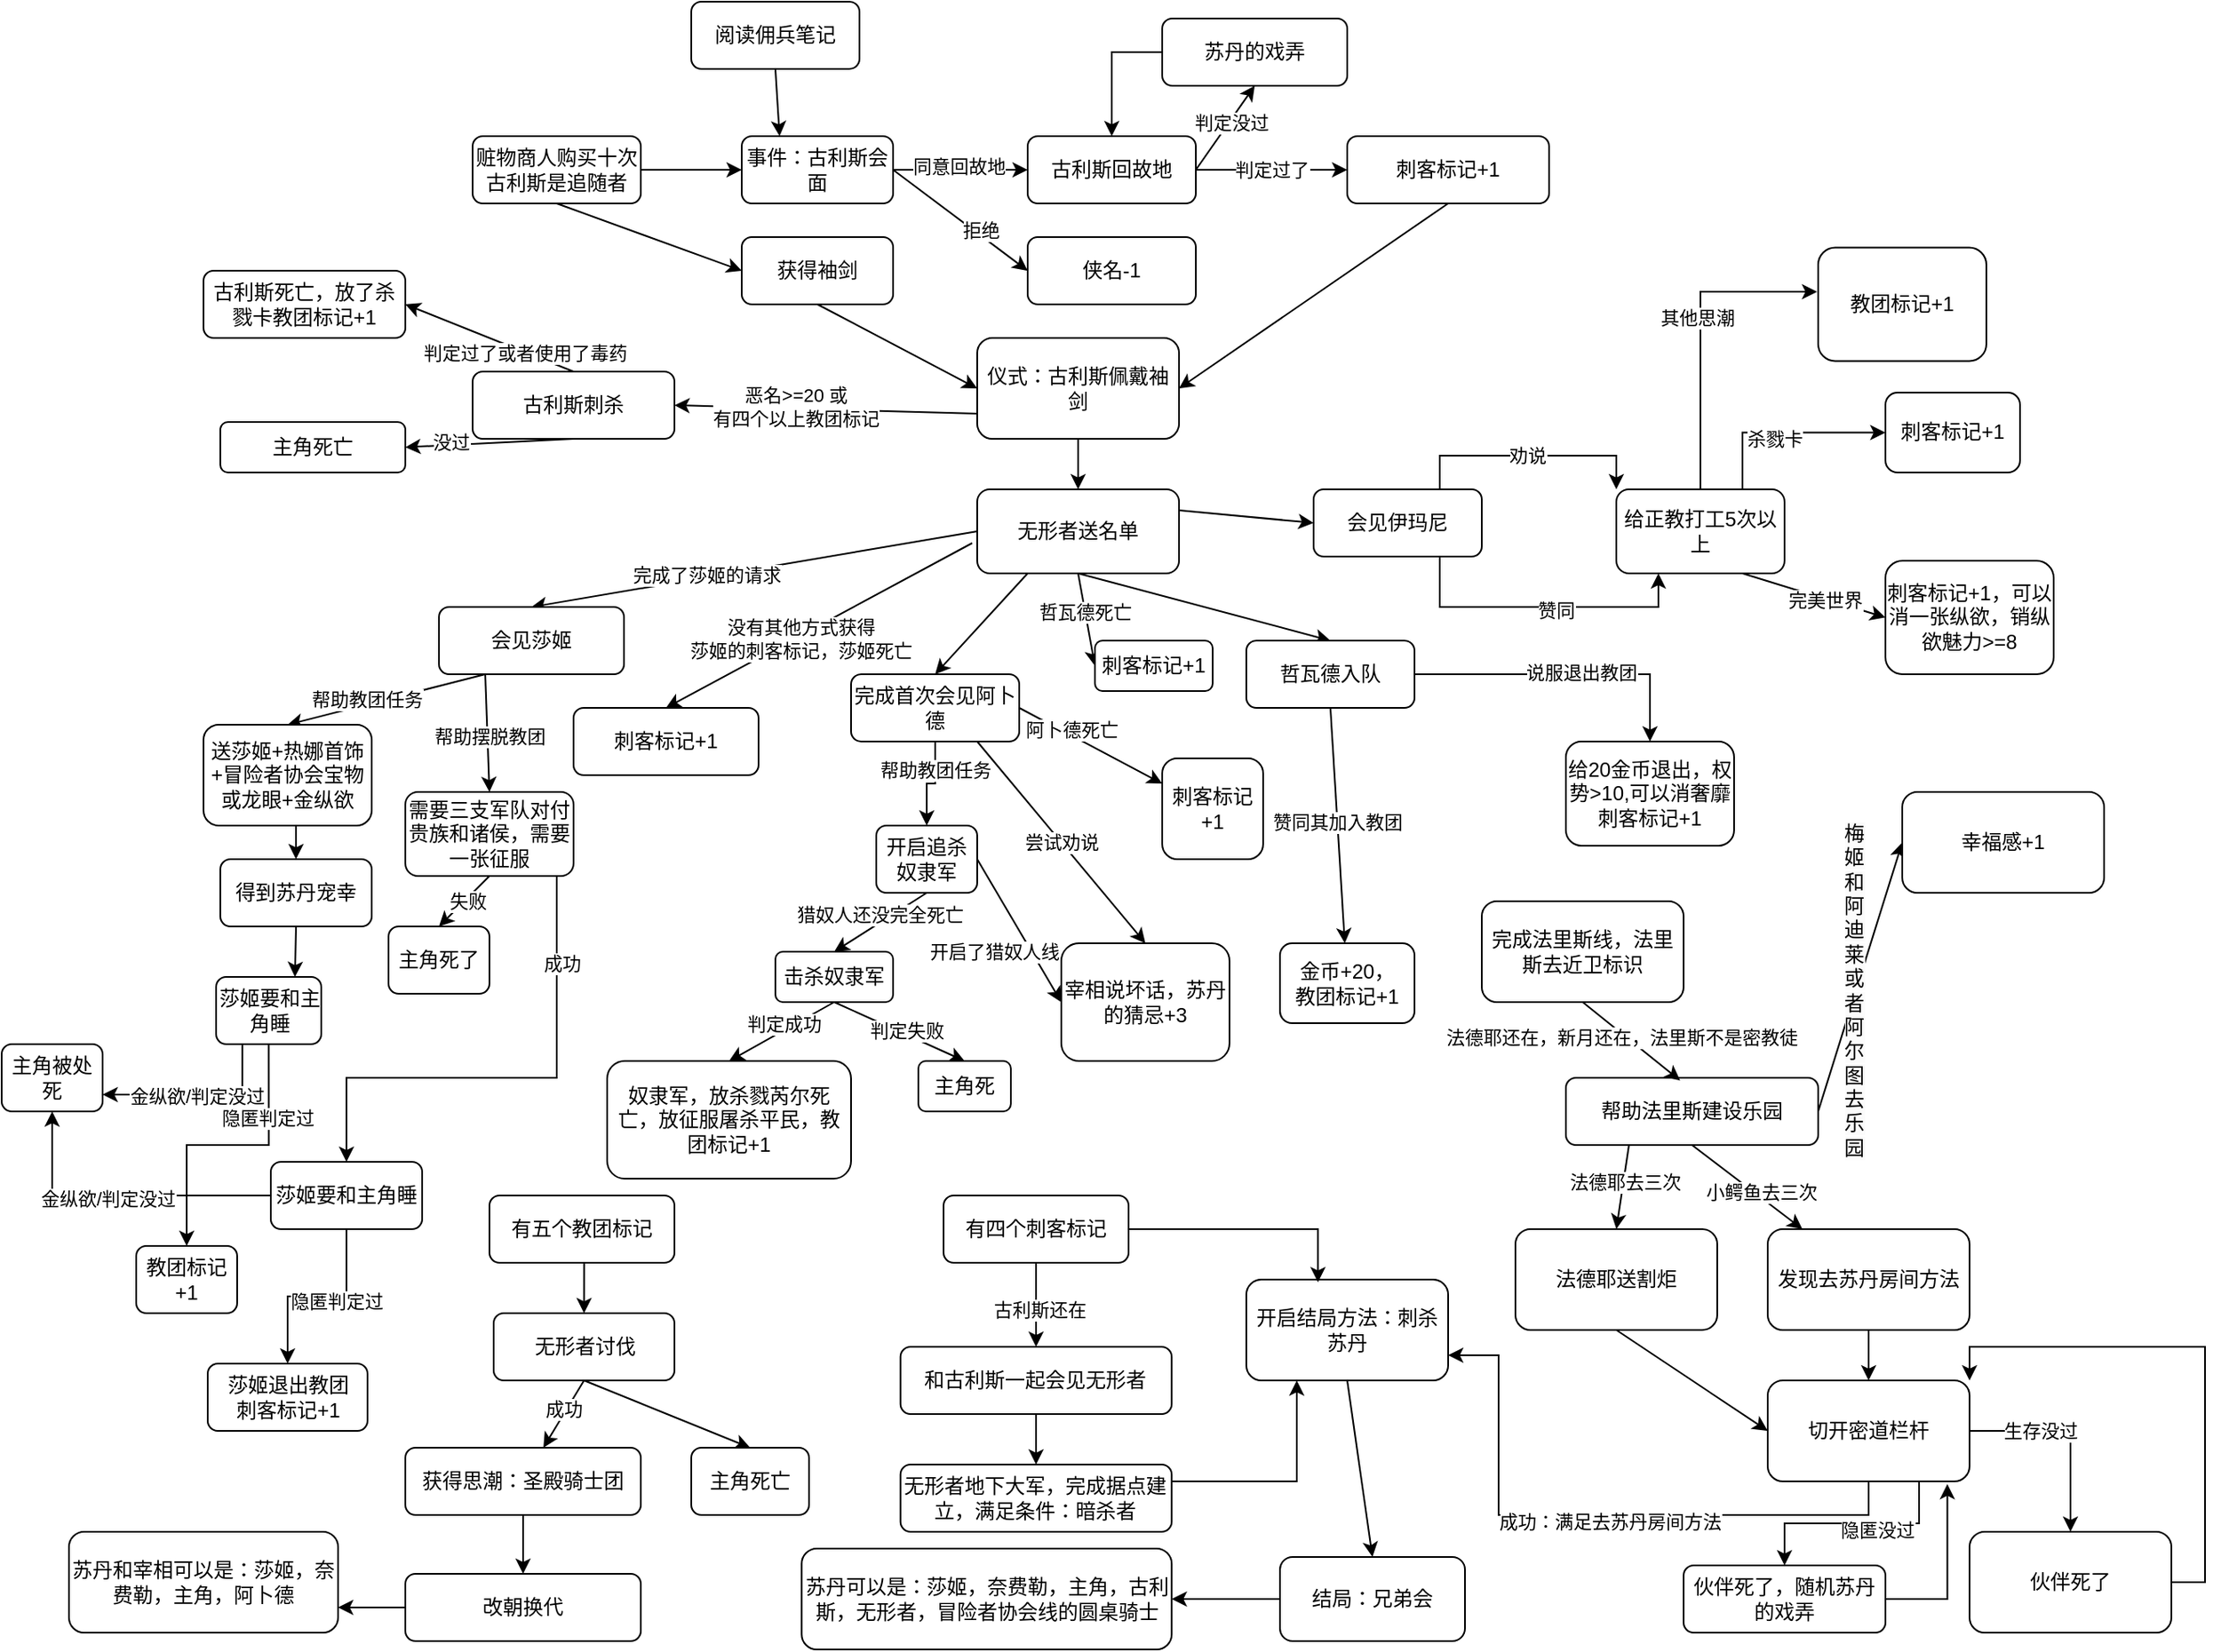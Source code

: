 <mxfile version="24.5.3" type="device">
  <diagram name="Page-1" id="yZ-xAedIctqZgvHN8nGH">
    <mxGraphModel dx="2035" dy="835" grid="1" gridSize="10" guides="1" tooltips="1" connect="1" arrows="1" fold="1" page="1" pageScale="1" pageWidth="850" pageHeight="1100" math="0" shadow="0">
      <root>
        <mxCell id="0" />
        <mxCell id="1" parent="0" />
        <mxCell id="82Vmk0w9NgiGbKGh9TBM-25" style="rounded=0;orthogonalLoop=1;jettySize=auto;html=1;exitX=0.5;exitY=1;exitDx=0;exitDy=0;entryX=0.25;entryY=0;entryDx=0;entryDy=0;" edge="1" parent="1" source="82Vmk0w9NgiGbKGh9TBM-1" target="82Vmk0w9NgiGbKGh9TBM-3">
          <mxGeometry relative="1" as="geometry" />
        </mxCell>
        <mxCell id="82Vmk0w9NgiGbKGh9TBM-1" value="阅读佣兵笔记" style="rounded=1;whiteSpace=wrap;html=1;" vertex="1" parent="1">
          <mxGeometry x="300" y="120" width="100" height="40" as="geometry" />
        </mxCell>
        <mxCell id="82Vmk0w9NgiGbKGh9TBM-7" style="rounded=0;orthogonalLoop=1;jettySize=auto;html=1;exitX=0.5;exitY=1;exitDx=0;exitDy=0;entryX=0;entryY=0.5;entryDx=0;entryDy=0;" edge="1" parent="1" source="82Vmk0w9NgiGbKGh9TBM-2" target="82Vmk0w9NgiGbKGh9TBM-5">
          <mxGeometry relative="1" as="geometry" />
        </mxCell>
        <mxCell id="82Vmk0w9NgiGbKGh9TBM-2" value="赃物商人购买十次&lt;div&gt;古利斯是追随者&lt;/div&gt;" style="rounded=1;whiteSpace=wrap;html=1;" vertex="1" parent="1">
          <mxGeometry x="170" y="200" width="100" height="40" as="geometry" />
        </mxCell>
        <mxCell id="82Vmk0w9NgiGbKGh9TBM-10" style="edgeStyle=orthogonalEdgeStyle;rounded=0;orthogonalLoop=1;jettySize=auto;html=1;exitX=1;exitY=0.5;exitDx=0;exitDy=0;entryX=0;entryY=0.5;entryDx=0;entryDy=0;" edge="1" parent="1" source="82Vmk0w9NgiGbKGh9TBM-3" target="82Vmk0w9NgiGbKGh9TBM-9">
          <mxGeometry relative="1" as="geometry" />
        </mxCell>
        <mxCell id="82Vmk0w9NgiGbKGh9TBM-11" value="同意回故地" style="edgeLabel;html=1;align=center;verticalAlign=middle;resizable=0;points=[];" vertex="1" connectable="0" parent="82Vmk0w9NgiGbKGh9TBM-10">
          <mxGeometry x="-0.025" y="2" relative="1" as="geometry">
            <mxPoint as="offset" />
          </mxGeometry>
        </mxCell>
        <mxCell id="82Vmk0w9NgiGbKGh9TBM-13" style="rounded=0;orthogonalLoop=1;jettySize=auto;html=1;exitX=1;exitY=0.5;exitDx=0;exitDy=0;entryX=0;entryY=0.5;entryDx=0;entryDy=0;" edge="1" parent="1" source="82Vmk0w9NgiGbKGh9TBM-3" target="82Vmk0w9NgiGbKGh9TBM-12">
          <mxGeometry relative="1" as="geometry" />
        </mxCell>
        <mxCell id="82Vmk0w9NgiGbKGh9TBM-14" value="拒绝" style="edgeLabel;html=1;align=center;verticalAlign=middle;resizable=0;points=[];" vertex="1" connectable="0" parent="82Vmk0w9NgiGbKGh9TBM-13">
          <mxGeometry x="0.264" y="2" relative="1" as="geometry">
            <mxPoint as="offset" />
          </mxGeometry>
        </mxCell>
        <mxCell id="82Vmk0w9NgiGbKGh9TBM-3" value="事件：古利斯会面" style="rounded=1;whiteSpace=wrap;html=1;" vertex="1" parent="1">
          <mxGeometry x="330" y="200" width="90" height="40" as="geometry" />
        </mxCell>
        <mxCell id="82Vmk0w9NgiGbKGh9TBM-27" style="rounded=0;orthogonalLoop=1;jettySize=auto;html=1;exitX=0.5;exitY=1;exitDx=0;exitDy=0;entryX=0;entryY=0.5;entryDx=0;entryDy=0;" edge="1" parent="1" source="82Vmk0w9NgiGbKGh9TBM-5" target="82Vmk0w9NgiGbKGh9TBM-23">
          <mxGeometry relative="1" as="geometry" />
        </mxCell>
        <mxCell id="82Vmk0w9NgiGbKGh9TBM-5" value="获得袖剑" style="rounded=1;whiteSpace=wrap;html=1;" vertex="1" parent="1">
          <mxGeometry x="330" y="260" width="90" height="40" as="geometry" />
        </mxCell>
        <mxCell id="82Vmk0w9NgiGbKGh9TBM-6" value="" style="endArrow=classic;html=1;rounded=0;exitX=1;exitY=0.5;exitDx=0;exitDy=0;entryX=0;entryY=0.5;entryDx=0;entryDy=0;" edge="1" parent="1" source="82Vmk0w9NgiGbKGh9TBM-2" target="82Vmk0w9NgiGbKGh9TBM-3">
          <mxGeometry width="50" height="50" relative="1" as="geometry">
            <mxPoint x="400" y="370" as="sourcePoint" />
            <mxPoint x="450" y="320" as="targetPoint" />
          </mxGeometry>
        </mxCell>
        <mxCell id="82Vmk0w9NgiGbKGh9TBM-19" style="rounded=0;orthogonalLoop=1;jettySize=auto;html=1;exitX=1;exitY=0.5;exitDx=0;exitDy=0;entryX=0.5;entryY=1;entryDx=0;entryDy=0;" edge="1" parent="1" source="82Vmk0w9NgiGbKGh9TBM-9" target="82Vmk0w9NgiGbKGh9TBM-17">
          <mxGeometry relative="1" as="geometry" />
        </mxCell>
        <mxCell id="82Vmk0w9NgiGbKGh9TBM-20" value="判定没过" style="edgeLabel;html=1;align=center;verticalAlign=middle;resizable=0;points=[];" vertex="1" connectable="0" parent="82Vmk0w9NgiGbKGh9TBM-19">
          <mxGeometry x="0.146" y="-1" relative="1" as="geometry">
            <mxPoint as="offset" />
          </mxGeometry>
        </mxCell>
        <mxCell id="82Vmk0w9NgiGbKGh9TBM-22" value="判定过了" style="edgeStyle=orthogonalEdgeStyle;rounded=0;orthogonalLoop=1;jettySize=auto;html=1;exitX=1;exitY=0.5;exitDx=0;exitDy=0;entryX=0;entryY=0.5;entryDx=0;entryDy=0;" edge="1" parent="1" source="82Vmk0w9NgiGbKGh9TBM-9" target="82Vmk0w9NgiGbKGh9TBM-15">
          <mxGeometry relative="1" as="geometry" />
        </mxCell>
        <mxCell id="82Vmk0w9NgiGbKGh9TBM-9" value="古利斯回故地" style="rounded=1;whiteSpace=wrap;html=1;" vertex="1" parent="1">
          <mxGeometry x="500" y="200" width="100" height="40" as="geometry" />
        </mxCell>
        <mxCell id="82Vmk0w9NgiGbKGh9TBM-12" value="侠名-1" style="rounded=1;whiteSpace=wrap;html=1;" vertex="1" parent="1">
          <mxGeometry x="500" y="260" width="100" height="40" as="geometry" />
        </mxCell>
        <mxCell id="82Vmk0w9NgiGbKGh9TBM-26" style="rounded=0;orthogonalLoop=1;jettySize=auto;html=1;exitX=0.5;exitY=1;exitDx=0;exitDy=0;entryX=1;entryY=0.5;entryDx=0;entryDy=0;" edge="1" parent="1" source="82Vmk0w9NgiGbKGh9TBM-15" target="82Vmk0w9NgiGbKGh9TBM-23">
          <mxGeometry relative="1" as="geometry" />
        </mxCell>
        <mxCell id="82Vmk0w9NgiGbKGh9TBM-15" value="刺客标记+1" style="rounded=1;whiteSpace=wrap;html=1;" vertex="1" parent="1">
          <mxGeometry x="690" y="200" width="120" height="40" as="geometry" />
        </mxCell>
        <mxCell id="82Vmk0w9NgiGbKGh9TBM-21" style="edgeStyle=orthogonalEdgeStyle;rounded=0;orthogonalLoop=1;jettySize=auto;html=1;exitX=0;exitY=0.5;exitDx=0;exitDy=0;entryX=0.5;entryY=0;entryDx=0;entryDy=0;" edge="1" parent="1" source="82Vmk0w9NgiGbKGh9TBM-17" target="82Vmk0w9NgiGbKGh9TBM-9">
          <mxGeometry relative="1" as="geometry" />
        </mxCell>
        <mxCell id="82Vmk0w9NgiGbKGh9TBM-17" value="苏丹的戏弄" style="rounded=1;whiteSpace=wrap;html=1;" vertex="1" parent="1">
          <mxGeometry x="580" y="130" width="110" height="40" as="geometry" />
        </mxCell>
        <mxCell id="82Vmk0w9NgiGbKGh9TBM-29" style="rounded=0;orthogonalLoop=1;jettySize=auto;html=1;exitX=0;exitY=0.75;exitDx=0;exitDy=0;entryX=1;entryY=0.5;entryDx=0;entryDy=0;" edge="1" parent="1" source="82Vmk0w9NgiGbKGh9TBM-23" target="82Vmk0w9NgiGbKGh9TBM-28">
          <mxGeometry relative="1" as="geometry" />
        </mxCell>
        <mxCell id="82Vmk0w9NgiGbKGh9TBM-30" value="恶名&amp;gt;=20 或&lt;div&gt;有四个以上教团标记&lt;/div&gt;" style="edgeLabel;html=1;align=center;verticalAlign=middle;resizable=0;points=[];" vertex="1" connectable="0" parent="82Vmk0w9NgiGbKGh9TBM-29">
          <mxGeometry x="0.2" y="-1" relative="1" as="geometry">
            <mxPoint as="offset" />
          </mxGeometry>
        </mxCell>
        <mxCell id="82Vmk0w9NgiGbKGh9TBM-38" style="edgeStyle=orthogonalEdgeStyle;rounded=0;orthogonalLoop=1;jettySize=auto;html=1;exitX=0.5;exitY=1;exitDx=0;exitDy=0;entryX=0.5;entryY=0;entryDx=0;entryDy=0;" edge="1" parent="1" source="82Vmk0w9NgiGbKGh9TBM-23" target="82Vmk0w9NgiGbKGh9TBM-37">
          <mxGeometry relative="1" as="geometry" />
        </mxCell>
        <mxCell id="82Vmk0w9NgiGbKGh9TBM-23" value="仪式：古利斯佩戴袖剑" style="rounded=1;whiteSpace=wrap;html=1;" vertex="1" parent="1">
          <mxGeometry x="470" y="320" width="120" height="60" as="geometry" />
        </mxCell>
        <mxCell id="82Vmk0w9NgiGbKGh9TBM-32" style="rounded=0;orthogonalLoop=1;jettySize=auto;html=1;exitX=0.5;exitY=0;exitDx=0;exitDy=0;entryX=1;entryY=0.5;entryDx=0;entryDy=0;" edge="1" parent="1" source="82Vmk0w9NgiGbKGh9TBM-28" target="82Vmk0w9NgiGbKGh9TBM-31">
          <mxGeometry relative="1" as="geometry" />
        </mxCell>
        <mxCell id="82Vmk0w9NgiGbKGh9TBM-33" value="判定过了或者使用了毒药" style="edgeLabel;html=1;align=center;verticalAlign=middle;resizable=0;points=[];" vertex="1" connectable="0" parent="82Vmk0w9NgiGbKGh9TBM-32">
          <mxGeometry x="-0.417" relative="1" as="geometry">
            <mxPoint as="offset" />
          </mxGeometry>
        </mxCell>
        <mxCell id="82Vmk0w9NgiGbKGh9TBM-35" style="rounded=0;orthogonalLoop=1;jettySize=auto;html=1;exitX=0.5;exitY=1;exitDx=0;exitDy=0;entryX=1;entryY=0.5;entryDx=0;entryDy=0;" edge="1" parent="1" source="82Vmk0w9NgiGbKGh9TBM-28" target="82Vmk0w9NgiGbKGh9TBM-34">
          <mxGeometry relative="1" as="geometry" />
        </mxCell>
        <mxCell id="82Vmk0w9NgiGbKGh9TBM-36" value="没过" style="edgeLabel;html=1;align=center;verticalAlign=middle;resizable=0;points=[];" vertex="1" connectable="0" parent="82Vmk0w9NgiGbKGh9TBM-35">
          <mxGeometry x="0.458" y="-2" relative="1" as="geometry">
            <mxPoint as="offset" />
          </mxGeometry>
        </mxCell>
        <mxCell id="82Vmk0w9NgiGbKGh9TBM-28" value="古利斯刺杀" style="rounded=1;whiteSpace=wrap;html=1;" vertex="1" parent="1">
          <mxGeometry x="170" y="340" width="120" height="40" as="geometry" />
        </mxCell>
        <mxCell id="82Vmk0w9NgiGbKGh9TBM-31" value="古利斯死亡，放了杀戮卡教团标记+1" style="rounded=1;whiteSpace=wrap;html=1;" vertex="1" parent="1">
          <mxGeometry x="10" y="280" width="120" height="40" as="geometry" />
        </mxCell>
        <mxCell id="82Vmk0w9NgiGbKGh9TBM-34" value="主角死亡" style="rounded=1;whiteSpace=wrap;html=1;" vertex="1" parent="1">
          <mxGeometry x="20" y="370" width="110" height="30" as="geometry" />
        </mxCell>
        <mxCell id="82Vmk0w9NgiGbKGh9TBM-44" style="rounded=0;orthogonalLoop=1;jettySize=auto;html=1;exitX=0;exitY=0.5;exitDx=0;exitDy=0;entryX=0.5;entryY=0;entryDx=0;entryDy=0;" edge="1" parent="1" source="82Vmk0w9NgiGbKGh9TBM-37" target="82Vmk0w9NgiGbKGh9TBM-39">
          <mxGeometry relative="1" as="geometry" />
        </mxCell>
        <mxCell id="82Vmk0w9NgiGbKGh9TBM-45" value="完成了莎姬的请求" style="edgeLabel;html=1;align=center;verticalAlign=middle;resizable=0;points=[];" vertex="1" connectable="0" parent="82Vmk0w9NgiGbKGh9TBM-44">
          <mxGeometry x="0.212" y="-2" relative="1" as="geometry">
            <mxPoint as="offset" />
          </mxGeometry>
        </mxCell>
        <mxCell id="82Vmk0w9NgiGbKGh9TBM-59" style="rounded=0;orthogonalLoop=1;jettySize=auto;html=1;exitX=0.25;exitY=1;exitDx=0;exitDy=0;entryX=0.5;entryY=0;entryDx=0;entryDy=0;" edge="1" parent="1" source="82Vmk0w9NgiGbKGh9TBM-37" target="82Vmk0w9NgiGbKGh9TBM-58">
          <mxGeometry relative="1" as="geometry" />
        </mxCell>
        <mxCell id="82Vmk0w9NgiGbKGh9TBM-81" style="rounded=0;orthogonalLoop=1;jettySize=auto;html=1;exitX=0.5;exitY=1;exitDx=0;exitDy=0;entryX=0.5;entryY=0;entryDx=0;entryDy=0;" edge="1" parent="1" source="82Vmk0w9NgiGbKGh9TBM-37" target="82Vmk0w9NgiGbKGh9TBM-80">
          <mxGeometry relative="1" as="geometry" />
        </mxCell>
        <mxCell id="82Vmk0w9NgiGbKGh9TBM-87" style="rounded=0;orthogonalLoop=1;jettySize=auto;html=1;exitX=0.5;exitY=1;exitDx=0;exitDy=0;entryX=0;entryY=0.5;entryDx=0;entryDy=0;" edge="1" parent="1" source="82Vmk0w9NgiGbKGh9TBM-37" target="82Vmk0w9NgiGbKGh9TBM-86">
          <mxGeometry relative="1" as="geometry" />
        </mxCell>
        <mxCell id="82Vmk0w9NgiGbKGh9TBM-88" value="哲瓦德死亡" style="edgeLabel;html=1;align=center;verticalAlign=middle;resizable=0;points=[];" vertex="1" connectable="0" parent="82Vmk0w9NgiGbKGh9TBM-87">
          <mxGeometry x="-0.172" relative="1" as="geometry">
            <mxPoint as="offset" />
          </mxGeometry>
        </mxCell>
        <mxCell id="82Vmk0w9NgiGbKGh9TBM-90" style="rounded=0;orthogonalLoop=1;jettySize=auto;html=1;exitX=1;exitY=0.25;exitDx=0;exitDy=0;entryX=0;entryY=0.5;entryDx=0;entryDy=0;" edge="1" parent="1" source="82Vmk0w9NgiGbKGh9TBM-37" target="82Vmk0w9NgiGbKGh9TBM-89">
          <mxGeometry relative="1" as="geometry" />
        </mxCell>
        <mxCell id="82Vmk0w9NgiGbKGh9TBM-37" value="无形者送名单" style="rounded=1;whiteSpace=wrap;html=1;" vertex="1" parent="1">
          <mxGeometry x="470" y="410" width="120" height="50" as="geometry" />
        </mxCell>
        <mxCell id="82Vmk0w9NgiGbKGh9TBM-41" style="rounded=0;orthogonalLoop=1;jettySize=auto;html=1;exitX=-0.025;exitY=0.64;exitDx=0;exitDy=0;entryX=0.5;entryY=0;entryDx=0;entryDy=0;exitPerimeter=0;" edge="1" parent="1" source="82Vmk0w9NgiGbKGh9TBM-37" target="82Vmk0w9NgiGbKGh9TBM-40">
          <mxGeometry relative="1" as="geometry" />
        </mxCell>
        <mxCell id="82Vmk0w9NgiGbKGh9TBM-42" value="没有其他方式获得&lt;div&gt;莎姬的刺客标记，莎姬死亡&lt;/div&gt;" style="edgeLabel;html=1;align=center;verticalAlign=middle;resizable=0;points=[];" vertex="1" connectable="0" parent="82Vmk0w9NgiGbKGh9TBM-41">
          <mxGeometry x="0.132" y="1" relative="1" as="geometry">
            <mxPoint as="offset" />
          </mxGeometry>
        </mxCell>
        <mxCell id="82Vmk0w9NgiGbKGh9TBM-46" style="rounded=0;orthogonalLoop=1;jettySize=auto;html=1;exitX=0.25;exitY=1;exitDx=0;exitDy=0;entryX=0.5;entryY=0;entryDx=0;entryDy=0;" edge="1" parent="1" source="82Vmk0w9NgiGbKGh9TBM-39" target="82Vmk0w9NgiGbKGh9TBM-43">
          <mxGeometry relative="1" as="geometry" />
        </mxCell>
        <mxCell id="82Vmk0w9NgiGbKGh9TBM-47" value="帮助教团任务" style="edgeLabel;html=1;align=center;verticalAlign=middle;resizable=0;points=[];" vertex="1" connectable="0" parent="82Vmk0w9NgiGbKGh9TBM-46">
          <mxGeometry x="0.187" y="-3" relative="1" as="geometry">
            <mxPoint as="offset" />
          </mxGeometry>
        </mxCell>
        <mxCell id="82Vmk0w9NgiGbKGh9TBM-51" style="rounded=0;orthogonalLoop=1;jettySize=auto;html=1;exitX=0.25;exitY=1;exitDx=0;exitDy=0;entryX=0.5;entryY=0;entryDx=0;entryDy=0;" edge="1" parent="1" source="82Vmk0w9NgiGbKGh9TBM-39" target="82Vmk0w9NgiGbKGh9TBM-50">
          <mxGeometry relative="1" as="geometry" />
        </mxCell>
        <mxCell id="82Vmk0w9NgiGbKGh9TBM-52" value="帮助摆脱教团" style="edgeLabel;html=1;align=center;verticalAlign=middle;resizable=0;points=[];" vertex="1" connectable="0" parent="82Vmk0w9NgiGbKGh9TBM-51">
          <mxGeometry x="0.052" y="1" relative="1" as="geometry">
            <mxPoint as="offset" />
          </mxGeometry>
        </mxCell>
        <mxCell id="82Vmk0w9NgiGbKGh9TBM-39" value="会见莎姬" style="rounded=1;whiteSpace=wrap;html=1;" vertex="1" parent="1">
          <mxGeometry x="150" y="480" width="110" height="40" as="geometry" />
        </mxCell>
        <mxCell id="82Vmk0w9NgiGbKGh9TBM-40" value="刺客标记+1" style="rounded=1;whiteSpace=wrap;html=1;" vertex="1" parent="1">
          <mxGeometry x="230" y="540" width="110" height="40" as="geometry" />
        </mxCell>
        <mxCell id="82Vmk0w9NgiGbKGh9TBM-49" style="edgeStyle=orthogonalEdgeStyle;rounded=0;orthogonalLoop=1;jettySize=auto;html=1;exitX=0.5;exitY=1;exitDx=0;exitDy=0;entryX=0.5;entryY=0;entryDx=0;entryDy=0;" edge="1" parent="1" source="82Vmk0w9NgiGbKGh9TBM-43" target="82Vmk0w9NgiGbKGh9TBM-48">
          <mxGeometry relative="1" as="geometry" />
        </mxCell>
        <mxCell id="82Vmk0w9NgiGbKGh9TBM-43" value="送莎姬+热娜首饰+冒险者协会宝物或龙眼+金纵欲" style="rounded=1;whiteSpace=wrap;html=1;" vertex="1" parent="1">
          <mxGeometry x="10" y="550" width="100" height="60" as="geometry" />
        </mxCell>
        <mxCell id="82Vmk0w9NgiGbKGh9TBM-165" style="edgeStyle=orthogonalEdgeStyle;rounded=0;orthogonalLoop=1;jettySize=auto;html=1;exitX=0.5;exitY=1;exitDx=0;exitDy=0;entryX=0.75;entryY=0;entryDx=0;entryDy=0;" edge="1" parent="1" source="82Vmk0w9NgiGbKGh9TBM-48" target="82Vmk0w9NgiGbKGh9TBM-162">
          <mxGeometry relative="1" as="geometry" />
        </mxCell>
        <mxCell id="82Vmk0w9NgiGbKGh9TBM-48" value="得到苏丹宠幸" style="rounded=1;whiteSpace=wrap;html=1;" vertex="1" parent="1">
          <mxGeometry x="20" y="630" width="90" height="40" as="geometry" />
        </mxCell>
        <mxCell id="82Vmk0w9NgiGbKGh9TBM-54" style="rounded=0;orthogonalLoop=1;jettySize=auto;html=1;exitX=0.5;exitY=1;exitDx=0;exitDy=0;entryX=0.5;entryY=0;entryDx=0;entryDy=0;" edge="1" parent="1" source="82Vmk0w9NgiGbKGh9TBM-50" target="82Vmk0w9NgiGbKGh9TBM-53">
          <mxGeometry relative="1" as="geometry" />
        </mxCell>
        <mxCell id="82Vmk0w9NgiGbKGh9TBM-55" value="失败" style="edgeLabel;html=1;align=center;verticalAlign=middle;resizable=0;points=[];" vertex="1" connectable="0" parent="82Vmk0w9NgiGbKGh9TBM-54">
          <mxGeometry x="-0.08" y="1" relative="1" as="geometry">
            <mxPoint as="offset" />
          </mxGeometry>
        </mxCell>
        <mxCell id="82Vmk0w9NgiGbKGh9TBM-57" style="rounded=0;orthogonalLoop=1;jettySize=auto;html=1;exitX=0.5;exitY=1;exitDx=0;exitDy=0;entryX=0.5;entryY=0;entryDx=0;entryDy=0;edgeStyle=orthogonalEdgeStyle;" edge="1" parent="1" source="82Vmk0w9NgiGbKGh9TBM-50" target="82Vmk0w9NgiGbKGh9TBM-56">
          <mxGeometry relative="1" as="geometry">
            <Array as="points">
              <mxPoint x="220" y="630" />
              <mxPoint x="220" y="760" />
              <mxPoint x="95" y="760" />
            </Array>
          </mxGeometry>
        </mxCell>
        <mxCell id="82Vmk0w9NgiGbKGh9TBM-75" value="成功" style="edgeLabel;html=1;align=center;verticalAlign=middle;resizable=0;points=[];" vertex="1" connectable="0" parent="82Vmk0w9NgiGbKGh9TBM-57">
          <mxGeometry x="-0.372" y="3" relative="1" as="geometry">
            <mxPoint as="offset" />
          </mxGeometry>
        </mxCell>
        <mxCell id="82Vmk0w9NgiGbKGh9TBM-50" value="需要三支军队对付贵族和诸侯，需要一张征服" style="rounded=1;whiteSpace=wrap;html=1;" vertex="1" parent="1">
          <mxGeometry x="130" y="590" width="100" height="50" as="geometry" />
        </mxCell>
        <mxCell id="82Vmk0w9NgiGbKGh9TBM-53" value="主角死了" style="rounded=1;whiteSpace=wrap;html=1;" vertex="1" parent="1">
          <mxGeometry x="120" y="670" width="60" height="40" as="geometry" />
        </mxCell>
        <mxCell id="82Vmk0w9NgiGbKGh9TBM-158" style="edgeStyle=orthogonalEdgeStyle;rounded=0;orthogonalLoop=1;jettySize=auto;html=1;exitX=0.5;exitY=1;exitDx=0;exitDy=0;entryX=0.5;entryY=0;entryDx=0;entryDy=0;" edge="1" parent="1" source="82Vmk0w9NgiGbKGh9TBM-56" target="82Vmk0w9NgiGbKGh9TBM-157">
          <mxGeometry relative="1" as="geometry" />
        </mxCell>
        <mxCell id="82Vmk0w9NgiGbKGh9TBM-159" value="隐匿判定过" style="edgeLabel;html=1;align=center;verticalAlign=middle;resizable=0;points=[];" vertex="1" connectable="0" parent="82Vmk0w9NgiGbKGh9TBM-158">
          <mxGeometry x="-0.198" y="3" relative="1" as="geometry">
            <mxPoint as="offset" />
          </mxGeometry>
        </mxCell>
        <mxCell id="82Vmk0w9NgiGbKGh9TBM-178" style="edgeStyle=orthogonalEdgeStyle;rounded=0;orthogonalLoop=1;jettySize=auto;html=1;exitX=0;exitY=0.5;exitDx=0;exitDy=0;entryX=0.5;entryY=1;entryDx=0;entryDy=0;" edge="1" parent="1" source="82Vmk0w9NgiGbKGh9TBM-56" target="82Vmk0w9NgiGbKGh9TBM-175">
          <mxGeometry relative="1" as="geometry" />
        </mxCell>
        <mxCell id="82Vmk0w9NgiGbKGh9TBM-179" value="金纵欲/判定没过" style="edgeLabel;html=1;align=center;verticalAlign=middle;resizable=0;points=[];" vertex="1" connectable="0" parent="82Vmk0w9NgiGbKGh9TBM-178">
          <mxGeometry x="0.09" y="3" relative="1" as="geometry">
            <mxPoint x="1" y="-1" as="offset" />
          </mxGeometry>
        </mxCell>
        <mxCell id="82Vmk0w9NgiGbKGh9TBM-56" value="莎姬要和主角睡&lt;div&gt;&lt;/div&gt;" style="rounded=1;whiteSpace=wrap;html=1;" vertex="1" parent="1">
          <mxGeometry x="50" y="810" width="90" height="40" as="geometry" />
        </mxCell>
        <mxCell id="82Vmk0w9NgiGbKGh9TBM-61" style="edgeStyle=orthogonalEdgeStyle;rounded=0;orthogonalLoop=1;jettySize=auto;html=1;exitX=0.5;exitY=1;exitDx=0;exitDy=0;entryX=0.5;entryY=0;entryDx=0;entryDy=0;" edge="1" parent="1" source="82Vmk0w9NgiGbKGh9TBM-58" target="82Vmk0w9NgiGbKGh9TBM-60">
          <mxGeometry relative="1" as="geometry" />
        </mxCell>
        <mxCell id="82Vmk0w9NgiGbKGh9TBM-62" value="帮助教团任务" style="edgeLabel;html=1;align=center;verticalAlign=middle;resizable=0;points=[];" vertex="1" connectable="0" parent="82Vmk0w9NgiGbKGh9TBM-61">
          <mxGeometry x="-0.4" relative="1" as="geometry">
            <mxPoint as="offset" />
          </mxGeometry>
        </mxCell>
        <mxCell id="82Vmk0w9NgiGbKGh9TBM-77" value="尝试劝说" style="rounded=0;orthogonalLoop=1;jettySize=auto;html=1;exitX=0.75;exitY=1;exitDx=0;exitDy=0;entryX=0.5;entryY=0;entryDx=0;entryDy=0;" edge="1" parent="1" source="82Vmk0w9NgiGbKGh9TBM-58" target="82Vmk0w9NgiGbKGh9TBM-63">
          <mxGeometry relative="1" as="geometry" />
        </mxCell>
        <mxCell id="82Vmk0w9NgiGbKGh9TBM-79" style="rounded=0;orthogonalLoop=1;jettySize=auto;html=1;exitX=1;exitY=0.5;exitDx=0;exitDy=0;entryX=0;entryY=0.25;entryDx=0;entryDy=0;" edge="1" parent="1" source="82Vmk0w9NgiGbKGh9TBM-58" target="82Vmk0w9NgiGbKGh9TBM-78">
          <mxGeometry relative="1" as="geometry" />
        </mxCell>
        <mxCell id="82Vmk0w9NgiGbKGh9TBM-82" value="阿卜德死亡" style="edgeLabel;html=1;align=center;verticalAlign=middle;resizable=0;points=[];" vertex="1" connectable="0" parent="82Vmk0w9NgiGbKGh9TBM-79">
          <mxGeometry x="-0.309" y="3" relative="1" as="geometry">
            <mxPoint as="offset" />
          </mxGeometry>
        </mxCell>
        <mxCell id="82Vmk0w9NgiGbKGh9TBM-58" value="完成首次会见阿卜德" style="rounded=1;whiteSpace=wrap;html=1;" vertex="1" parent="1">
          <mxGeometry x="395" y="520" width="100" height="40" as="geometry" />
        </mxCell>
        <mxCell id="82Vmk0w9NgiGbKGh9TBM-65" style="rounded=0;orthogonalLoop=1;jettySize=auto;html=1;exitX=1;exitY=0.5;exitDx=0;exitDy=0;entryX=0;entryY=0.5;entryDx=0;entryDy=0;" edge="1" parent="1" source="82Vmk0w9NgiGbKGh9TBM-60" target="82Vmk0w9NgiGbKGh9TBM-63">
          <mxGeometry relative="1" as="geometry" />
        </mxCell>
        <mxCell id="82Vmk0w9NgiGbKGh9TBM-66" value="开启了猎奴人线" style="edgeLabel;html=1;align=center;verticalAlign=middle;resizable=0;points=[];" vertex="1" connectable="0" parent="82Vmk0w9NgiGbKGh9TBM-65">
          <mxGeometry x="0.24" y="-1" relative="1" as="geometry">
            <mxPoint x="-20" y="2" as="offset" />
          </mxGeometry>
        </mxCell>
        <mxCell id="82Vmk0w9NgiGbKGh9TBM-68" style="rounded=0;orthogonalLoop=1;jettySize=auto;html=1;exitX=0.5;exitY=1;exitDx=0;exitDy=0;entryX=0.5;entryY=0;entryDx=0;entryDy=0;" edge="1" parent="1" source="82Vmk0w9NgiGbKGh9TBM-60" target="82Vmk0w9NgiGbKGh9TBM-67">
          <mxGeometry relative="1" as="geometry" />
        </mxCell>
        <mxCell id="82Vmk0w9NgiGbKGh9TBM-69" value="猎奴人还没完全死亡" style="edgeLabel;html=1;align=center;verticalAlign=middle;resizable=0;points=[];" vertex="1" connectable="0" parent="82Vmk0w9NgiGbKGh9TBM-68">
          <mxGeometry x="-0.061" y="-4" relative="1" as="geometry">
            <mxPoint as="offset" />
          </mxGeometry>
        </mxCell>
        <mxCell id="82Vmk0w9NgiGbKGh9TBM-60" value="开启追杀奴隶军" style="rounded=1;whiteSpace=wrap;html=1;" vertex="1" parent="1">
          <mxGeometry x="410" y="610" width="60" height="40" as="geometry" />
        </mxCell>
        <mxCell id="82Vmk0w9NgiGbKGh9TBM-63" value="宰相说坏话，苏丹的猜忌+3" style="rounded=1;whiteSpace=wrap;html=1;" vertex="1" parent="1">
          <mxGeometry x="520" y="680" width="100" height="70" as="geometry" />
        </mxCell>
        <mxCell id="82Vmk0w9NgiGbKGh9TBM-71" style="rounded=0;orthogonalLoop=1;jettySize=auto;html=1;exitX=0.5;exitY=1;exitDx=0;exitDy=0;entryX=0.5;entryY=0;entryDx=0;entryDy=0;" edge="1" parent="1" source="82Vmk0w9NgiGbKGh9TBM-67" target="82Vmk0w9NgiGbKGh9TBM-70">
          <mxGeometry relative="1" as="geometry" />
        </mxCell>
        <mxCell id="82Vmk0w9NgiGbKGh9TBM-76" value="判定成功" style="edgeLabel;html=1;align=center;verticalAlign=middle;resizable=0;points=[];" vertex="1" connectable="0" parent="82Vmk0w9NgiGbKGh9TBM-71">
          <mxGeometry x="-0.092" y="-3" relative="1" as="geometry">
            <mxPoint y="-1" as="offset" />
          </mxGeometry>
        </mxCell>
        <mxCell id="82Vmk0w9NgiGbKGh9TBM-73" style="rounded=0;orthogonalLoop=1;jettySize=auto;html=1;exitX=0.5;exitY=1;exitDx=0;exitDy=0;entryX=0.5;entryY=0;entryDx=0;entryDy=0;" edge="1" parent="1" source="82Vmk0w9NgiGbKGh9TBM-67" target="82Vmk0w9NgiGbKGh9TBM-72">
          <mxGeometry relative="1" as="geometry" />
        </mxCell>
        <mxCell id="82Vmk0w9NgiGbKGh9TBM-74" value="判定失败" style="edgeLabel;html=1;align=center;verticalAlign=middle;resizable=0;points=[];" vertex="1" connectable="0" parent="82Vmk0w9NgiGbKGh9TBM-73">
          <mxGeometry x="0.065" y="2" relative="1" as="geometry">
            <mxPoint as="offset" />
          </mxGeometry>
        </mxCell>
        <mxCell id="82Vmk0w9NgiGbKGh9TBM-67" value="击杀奴隶军" style="rounded=1;whiteSpace=wrap;html=1;" vertex="1" parent="1">
          <mxGeometry x="350" y="685" width="70" height="30" as="geometry" />
        </mxCell>
        <mxCell id="82Vmk0w9NgiGbKGh9TBM-70" value="奴隶军，放杀戮芮尔死亡，放征服屠杀平民，教团标记+1" style="rounded=1;whiteSpace=wrap;html=1;" vertex="1" parent="1">
          <mxGeometry x="250" y="750" width="145" height="70" as="geometry" />
        </mxCell>
        <mxCell id="82Vmk0w9NgiGbKGh9TBM-72" value="主角死" style="rounded=1;whiteSpace=wrap;html=1;" vertex="1" parent="1">
          <mxGeometry x="435" y="750" width="55" height="30" as="geometry" />
        </mxCell>
        <mxCell id="82Vmk0w9NgiGbKGh9TBM-78" value="刺客标记+1" style="rounded=1;whiteSpace=wrap;html=1;" vertex="1" parent="1">
          <mxGeometry x="580" y="570" width="60" height="60" as="geometry" />
        </mxCell>
        <mxCell id="82Vmk0w9NgiGbKGh9TBM-83" style="rounded=0;orthogonalLoop=1;jettySize=auto;html=1;exitX=0.5;exitY=1;exitDx=0;exitDy=0;" edge="1" parent="1" source="82Vmk0w9NgiGbKGh9TBM-80" target="82Vmk0w9NgiGbKGh9TBM-85">
          <mxGeometry relative="1" as="geometry">
            <mxPoint x="640" y="610" as="targetPoint" />
          </mxGeometry>
        </mxCell>
        <mxCell id="82Vmk0w9NgiGbKGh9TBM-84" value="赞同其加入教团" style="edgeLabel;html=1;align=center;verticalAlign=middle;resizable=0;points=[];" vertex="1" connectable="0" parent="82Vmk0w9NgiGbKGh9TBM-83">
          <mxGeometry x="-0.035" relative="1" as="geometry">
            <mxPoint as="offset" />
          </mxGeometry>
        </mxCell>
        <mxCell id="82Vmk0w9NgiGbKGh9TBM-103" style="edgeStyle=orthogonalEdgeStyle;rounded=0;orthogonalLoop=1;jettySize=auto;html=1;exitX=1;exitY=0.5;exitDx=0;exitDy=0;entryX=0.5;entryY=0;entryDx=0;entryDy=0;" edge="1" parent="1" source="82Vmk0w9NgiGbKGh9TBM-80" target="82Vmk0w9NgiGbKGh9TBM-102">
          <mxGeometry relative="1" as="geometry" />
        </mxCell>
        <mxCell id="82Vmk0w9NgiGbKGh9TBM-104" value="说服退出教团" style="edgeLabel;html=1;align=center;verticalAlign=middle;resizable=0;points=[];" vertex="1" connectable="0" parent="82Vmk0w9NgiGbKGh9TBM-103">
          <mxGeometry x="0.1" y="1" relative="1" as="geometry">
            <mxPoint as="offset" />
          </mxGeometry>
        </mxCell>
        <mxCell id="82Vmk0w9NgiGbKGh9TBM-80" value="哲瓦德入队" style="rounded=1;whiteSpace=wrap;html=1;" vertex="1" parent="1">
          <mxGeometry x="630" y="500" width="100" height="40" as="geometry" />
        </mxCell>
        <mxCell id="82Vmk0w9NgiGbKGh9TBM-85" value="金币+20，&lt;div&gt;教团标记+1&lt;/div&gt;" style="rounded=1;whiteSpace=wrap;html=1;" vertex="1" parent="1">
          <mxGeometry x="650" y="680" width="80" height="47.5" as="geometry" />
        </mxCell>
        <mxCell id="82Vmk0w9NgiGbKGh9TBM-86" value="刺客标记+1" style="rounded=1;whiteSpace=wrap;html=1;" vertex="1" parent="1">
          <mxGeometry x="540" y="500" width="70" height="30" as="geometry" />
        </mxCell>
        <mxCell id="82Vmk0w9NgiGbKGh9TBM-92" style="edgeStyle=orthogonalEdgeStyle;rounded=0;orthogonalLoop=1;jettySize=auto;html=1;exitX=0.75;exitY=0;exitDx=0;exitDy=0;entryX=0;entryY=0;entryDx=0;entryDy=0;" edge="1" parent="1" source="82Vmk0w9NgiGbKGh9TBM-89" target="82Vmk0w9NgiGbKGh9TBM-91">
          <mxGeometry relative="1" as="geometry" />
        </mxCell>
        <mxCell id="82Vmk0w9NgiGbKGh9TBM-93" value="劝说" style="edgeLabel;html=1;align=center;verticalAlign=middle;resizable=0;points=[];" vertex="1" connectable="0" parent="82Vmk0w9NgiGbKGh9TBM-92">
          <mxGeometry x="-0.002" relative="1" as="geometry">
            <mxPoint x="-1" as="offset" />
          </mxGeometry>
        </mxCell>
        <mxCell id="82Vmk0w9NgiGbKGh9TBM-94" style="edgeStyle=orthogonalEdgeStyle;rounded=0;orthogonalLoop=1;jettySize=auto;html=1;exitX=0.75;exitY=1;exitDx=0;exitDy=0;entryX=0.25;entryY=1;entryDx=0;entryDy=0;" edge="1" parent="1" source="82Vmk0w9NgiGbKGh9TBM-89" target="82Vmk0w9NgiGbKGh9TBM-91">
          <mxGeometry relative="1" as="geometry" />
        </mxCell>
        <mxCell id="82Vmk0w9NgiGbKGh9TBM-95" value="赞同" style="edgeLabel;html=1;align=center;verticalAlign=middle;resizable=0;points=[];" vertex="1" connectable="0" parent="82Vmk0w9NgiGbKGh9TBM-94">
          <mxGeometry x="0.098" y="-2" relative="1" as="geometry">
            <mxPoint as="offset" />
          </mxGeometry>
        </mxCell>
        <mxCell id="82Vmk0w9NgiGbKGh9TBM-89" value="会见伊玛尼" style="rounded=1;whiteSpace=wrap;html=1;" vertex="1" parent="1">
          <mxGeometry x="670" y="410" width="100" height="40" as="geometry" />
        </mxCell>
        <mxCell id="82Vmk0w9NgiGbKGh9TBM-97" style="edgeStyle=orthogonalEdgeStyle;rounded=0;orthogonalLoop=1;jettySize=auto;html=1;exitX=0.75;exitY=0;exitDx=0;exitDy=0;entryX=0;entryY=0.5;entryDx=0;entryDy=0;" edge="1" parent="1" source="82Vmk0w9NgiGbKGh9TBM-91" target="82Vmk0w9NgiGbKGh9TBM-96">
          <mxGeometry relative="1" as="geometry" />
        </mxCell>
        <mxCell id="82Vmk0w9NgiGbKGh9TBM-98" value="杀戮卡" style="edgeLabel;html=1;align=center;verticalAlign=middle;resizable=0;points=[];" vertex="1" connectable="0" parent="82Vmk0w9NgiGbKGh9TBM-97">
          <mxGeometry x="-0.126" y="-3" relative="1" as="geometry">
            <mxPoint as="offset" />
          </mxGeometry>
        </mxCell>
        <mxCell id="82Vmk0w9NgiGbKGh9TBM-100" style="rounded=0;orthogonalLoop=1;jettySize=auto;html=1;exitX=0.75;exitY=1;exitDx=0;exitDy=0;entryX=0;entryY=0.5;entryDx=0;entryDy=0;" edge="1" parent="1" source="82Vmk0w9NgiGbKGh9TBM-91" target="82Vmk0w9NgiGbKGh9TBM-99">
          <mxGeometry relative="1" as="geometry" />
        </mxCell>
        <mxCell id="82Vmk0w9NgiGbKGh9TBM-101" value="完美世界" style="edgeLabel;html=1;align=center;verticalAlign=middle;resizable=0;points=[];" vertex="1" connectable="0" parent="82Vmk0w9NgiGbKGh9TBM-100">
          <mxGeometry x="0.151" y="-1" relative="1" as="geometry">
            <mxPoint as="offset" />
          </mxGeometry>
        </mxCell>
        <mxCell id="82Vmk0w9NgiGbKGh9TBM-91" value="给正教打工5次以上" style="rounded=1;whiteSpace=wrap;html=1;" vertex="1" parent="1">
          <mxGeometry x="850" y="410" width="100" height="50" as="geometry" />
        </mxCell>
        <mxCell id="82Vmk0w9NgiGbKGh9TBM-96" value="刺客标记+1" style="rounded=1;whiteSpace=wrap;html=1;" vertex="1" parent="1">
          <mxGeometry x="1010" y="352.5" width="80" height="47.5" as="geometry" />
        </mxCell>
        <mxCell id="82Vmk0w9NgiGbKGh9TBM-99" value="刺客标记+1，可以消一张纵欲，销纵欲魅力&amp;gt;=8" style="rounded=1;whiteSpace=wrap;html=1;" vertex="1" parent="1">
          <mxGeometry x="1010" y="452.5" width="100" height="67.5" as="geometry" />
        </mxCell>
        <mxCell id="82Vmk0w9NgiGbKGh9TBM-102" value="给20金币退出，权势&amp;gt;10,可以消奢靡&lt;div&gt;刺客标记+1&lt;/div&gt;" style="rounded=1;whiteSpace=wrap;html=1;" vertex="1" parent="1">
          <mxGeometry x="820" y="560" width="100" height="62" as="geometry" />
        </mxCell>
        <mxCell id="82Vmk0w9NgiGbKGh9TBM-108" style="edgeStyle=orthogonalEdgeStyle;rounded=0;orthogonalLoop=1;jettySize=auto;html=1;exitX=0.5;exitY=1;exitDx=0;exitDy=0;entryX=0.5;entryY=0;entryDx=0;entryDy=0;" edge="1" parent="1" source="82Vmk0w9NgiGbKGh9TBM-105" target="82Vmk0w9NgiGbKGh9TBM-107">
          <mxGeometry relative="1" as="geometry" />
        </mxCell>
        <mxCell id="82Vmk0w9NgiGbKGh9TBM-105" value="有五个教团标记" style="rounded=1;whiteSpace=wrap;html=1;" vertex="1" parent="1">
          <mxGeometry x="180" y="830" width="110" height="40" as="geometry" />
        </mxCell>
        <mxCell id="82Vmk0w9NgiGbKGh9TBM-117" style="edgeStyle=orthogonalEdgeStyle;rounded=0;orthogonalLoop=1;jettySize=auto;html=1;exitX=0.5;exitY=1;exitDx=0;exitDy=0;entryX=0.5;entryY=0;entryDx=0;entryDy=0;" edge="1" parent="1" source="82Vmk0w9NgiGbKGh9TBM-106" target="82Vmk0w9NgiGbKGh9TBM-116">
          <mxGeometry relative="1" as="geometry" />
        </mxCell>
        <mxCell id="82Vmk0w9NgiGbKGh9TBM-118" value="古利斯还在" style="edgeLabel;html=1;align=center;verticalAlign=middle;resizable=0;points=[];" vertex="1" connectable="0" parent="82Vmk0w9NgiGbKGh9TBM-117">
          <mxGeometry x="0.125" y="2" relative="1" as="geometry">
            <mxPoint as="offset" />
          </mxGeometry>
        </mxCell>
        <mxCell id="82Vmk0w9NgiGbKGh9TBM-106" value="有四个刺客标记" style="rounded=1;whiteSpace=wrap;html=1;" vertex="1" parent="1">
          <mxGeometry x="450" y="830" width="110" height="40" as="geometry" />
        </mxCell>
        <mxCell id="82Vmk0w9NgiGbKGh9TBM-110" style="rounded=0;orthogonalLoop=1;jettySize=auto;html=1;exitX=0.5;exitY=1;exitDx=0;exitDy=0;" edge="1" parent="1" source="82Vmk0w9NgiGbKGh9TBM-107" target="82Vmk0w9NgiGbKGh9TBM-109">
          <mxGeometry relative="1" as="geometry" />
        </mxCell>
        <mxCell id="82Vmk0w9NgiGbKGh9TBM-111" value="成功" style="edgeLabel;html=1;align=center;verticalAlign=middle;resizable=0;points=[];" vertex="1" connectable="0" parent="82Vmk0w9NgiGbKGh9TBM-110">
          <mxGeometry x="-0.111" y="-2" relative="1" as="geometry">
            <mxPoint as="offset" />
          </mxGeometry>
        </mxCell>
        <mxCell id="82Vmk0w9NgiGbKGh9TBM-115" style="rounded=0;orthogonalLoop=1;jettySize=auto;html=1;exitX=0.5;exitY=1;exitDx=0;exitDy=0;entryX=0.5;entryY=0;entryDx=0;entryDy=0;" edge="1" parent="1" source="82Vmk0w9NgiGbKGh9TBM-107" target="82Vmk0w9NgiGbKGh9TBM-114">
          <mxGeometry relative="1" as="geometry" />
        </mxCell>
        <mxCell id="82Vmk0w9NgiGbKGh9TBM-107" value="无形者讨伐" style="rounded=1;whiteSpace=wrap;html=1;" vertex="1" parent="1">
          <mxGeometry x="182.5" y="900" width="107.5" height="40" as="geometry" />
        </mxCell>
        <mxCell id="82Vmk0w9NgiGbKGh9TBM-113" style="edgeStyle=orthogonalEdgeStyle;rounded=0;orthogonalLoop=1;jettySize=auto;html=1;exitX=0.5;exitY=1;exitDx=0;exitDy=0;entryX=0.5;entryY=0;entryDx=0;entryDy=0;" edge="1" parent="1" source="82Vmk0w9NgiGbKGh9TBM-109" target="82Vmk0w9NgiGbKGh9TBM-112">
          <mxGeometry relative="1" as="geometry" />
        </mxCell>
        <mxCell id="82Vmk0w9NgiGbKGh9TBM-109" value="获得思潮：圣殿骑士团" style="rounded=1;whiteSpace=wrap;html=1;" vertex="1" parent="1">
          <mxGeometry x="130" y="980" width="140" height="40" as="geometry" />
        </mxCell>
        <mxCell id="82Vmk0w9NgiGbKGh9TBM-172" style="edgeStyle=orthogonalEdgeStyle;rounded=0;orthogonalLoop=1;jettySize=auto;html=1;exitX=0;exitY=0.5;exitDx=0;exitDy=0;entryX=1;entryY=0.75;entryDx=0;entryDy=0;" edge="1" parent="1" source="82Vmk0w9NgiGbKGh9TBM-112" target="82Vmk0w9NgiGbKGh9TBM-171">
          <mxGeometry relative="1" as="geometry" />
        </mxCell>
        <mxCell id="82Vmk0w9NgiGbKGh9TBM-112" value="改朝换代" style="rounded=1;whiteSpace=wrap;html=1;" vertex="1" parent="1">
          <mxGeometry x="130" y="1055" width="140" height="40" as="geometry" />
        </mxCell>
        <mxCell id="82Vmk0w9NgiGbKGh9TBM-114" value="主角死亡" style="rounded=1;whiteSpace=wrap;html=1;" vertex="1" parent="1">
          <mxGeometry x="300" y="980" width="70" height="40" as="geometry" />
        </mxCell>
        <mxCell id="82Vmk0w9NgiGbKGh9TBM-120" style="edgeStyle=orthogonalEdgeStyle;rounded=0;orthogonalLoop=1;jettySize=auto;html=1;exitX=0.5;exitY=1;exitDx=0;exitDy=0;entryX=0.5;entryY=0;entryDx=0;entryDy=0;" edge="1" parent="1" source="82Vmk0w9NgiGbKGh9TBM-116" target="82Vmk0w9NgiGbKGh9TBM-119">
          <mxGeometry relative="1" as="geometry" />
        </mxCell>
        <mxCell id="82Vmk0w9NgiGbKGh9TBM-116" value="和古利斯一起会见无形者" style="rounded=1;whiteSpace=wrap;html=1;" vertex="1" parent="1">
          <mxGeometry x="424.38" y="920" width="161.25" height="40" as="geometry" />
        </mxCell>
        <mxCell id="82Vmk0w9NgiGbKGh9TBM-123" style="edgeStyle=orthogonalEdgeStyle;rounded=0;orthogonalLoop=1;jettySize=auto;html=1;exitX=1;exitY=0.25;exitDx=0;exitDy=0;entryX=0.25;entryY=1;entryDx=0;entryDy=0;" edge="1" parent="1" source="82Vmk0w9NgiGbKGh9TBM-119" target="82Vmk0w9NgiGbKGh9TBM-122">
          <mxGeometry relative="1" as="geometry" />
        </mxCell>
        <mxCell id="82Vmk0w9NgiGbKGh9TBM-119" value="无形者地下大军，完成据点建立，满足条件：暗杀者" style="rounded=1;whiteSpace=wrap;html=1;" vertex="1" parent="1">
          <mxGeometry x="424.38" y="990" width="161.25" height="40" as="geometry" />
        </mxCell>
        <mxCell id="82Vmk0w9NgiGbKGh9TBM-147" style="rounded=0;orthogonalLoop=1;jettySize=auto;html=1;exitX=0.5;exitY=1;exitDx=0;exitDy=0;entryX=0.5;entryY=0;entryDx=0;entryDy=0;" edge="1" parent="1" source="82Vmk0w9NgiGbKGh9TBM-122" target="82Vmk0w9NgiGbKGh9TBM-145">
          <mxGeometry relative="1" as="geometry" />
        </mxCell>
        <mxCell id="82Vmk0w9NgiGbKGh9TBM-122" value="开启结局方法：刺杀苏丹" style="rounded=1;whiteSpace=wrap;html=1;" vertex="1" parent="1">
          <mxGeometry x="630" y="880" width="120" height="60" as="geometry" />
        </mxCell>
        <mxCell id="82Vmk0w9NgiGbKGh9TBM-124" style="edgeStyle=orthogonalEdgeStyle;rounded=0;orthogonalLoop=1;jettySize=auto;html=1;exitX=1;exitY=0.5;exitDx=0;exitDy=0;entryX=0.355;entryY=0.027;entryDx=0;entryDy=0;entryPerimeter=0;" edge="1" parent="1" source="82Vmk0w9NgiGbKGh9TBM-106" target="82Vmk0w9NgiGbKGh9TBM-122">
          <mxGeometry relative="1" as="geometry" />
        </mxCell>
        <mxCell id="82Vmk0w9NgiGbKGh9TBM-125" value="完成法里斯线，法里斯去近卫标识" style="rounded=1;whiteSpace=wrap;html=1;" vertex="1" parent="1">
          <mxGeometry x="770" y="655" width="120" height="60" as="geometry" />
        </mxCell>
        <mxCell id="82Vmk0w9NgiGbKGh9TBM-130" style="rounded=0;orthogonalLoop=1;jettySize=auto;html=1;exitX=1;exitY=0.5;exitDx=0;exitDy=0;entryX=0;entryY=0.5;entryDx=0;entryDy=0;" edge="1" parent="1" source="82Vmk0w9NgiGbKGh9TBM-126" target="82Vmk0w9NgiGbKGh9TBM-128">
          <mxGeometry relative="1" as="geometry" />
        </mxCell>
        <mxCell id="82Vmk0w9NgiGbKGh9TBM-131" value="&lt;span style=&quot;font-size: 12px; text-wrap: wrap; background-color: rgb(251, 251, 251);&quot;&gt;梅姬和阿迪莱或者&lt;/span&gt;&lt;div&gt;&lt;span style=&quot;font-size: 12px; text-wrap: wrap; background-color: rgb(251, 251, 251);&quot;&gt;阿尔图去乐园&lt;/span&gt;&lt;/div&gt;" style="edgeLabel;html=1;align=center;verticalAlign=middle;resizable=0;points=[];" vertex="1" connectable="0" parent="82Vmk0w9NgiGbKGh9TBM-130">
          <mxGeometry x="-0.102" y="2" relative="1" as="geometry">
            <mxPoint as="offset" />
          </mxGeometry>
        </mxCell>
        <mxCell id="82Vmk0w9NgiGbKGh9TBM-134" style="rounded=0;orthogonalLoop=1;jettySize=auto;html=1;exitX=0.5;exitY=1;exitDx=0;exitDy=0;" edge="1" parent="1" source="82Vmk0w9NgiGbKGh9TBM-126" target="82Vmk0w9NgiGbKGh9TBM-133">
          <mxGeometry relative="1" as="geometry" />
        </mxCell>
        <mxCell id="82Vmk0w9NgiGbKGh9TBM-138" value="小鳄鱼去三次" style="edgeLabel;html=1;align=center;verticalAlign=middle;resizable=0;points=[];" vertex="1" connectable="0" parent="82Vmk0w9NgiGbKGh9TBM-134">
          <mxGeometry x="0.198" y="3" relative="1" as="geometry">
            <mxPoint as="offset" />
          </mxGeometry>
        </mxCell>
        <mxCell id="82Vmk0w9NgiGbKGh9TBM-136" style="rounded=0;orthogonalLoop=1;jettySize=auto;html=1;exitX=0.25;exitY=1;exitDx=0;exitDy=0;entryX=0.5;entryY=0;entryDx=0;entryDy=0;" edge="1" parent="1" source="82Vmk0w9NgiGbKGh9TBM-126" target="82Vmk0w9NgiGbKGh9TBM-135">
          <mxGeometry relative="1" as="geometry" />
        </mxCell>
        <mxCell id="82Vmk0w9NgiGbKGh9TBM-137" value="法德耶去三次" style="edgeLabel;html=1;align=center;verticalAlign=middle;resizable=0;points=[];" vertex="1" connectable="0" parent="82Vmk0w9NgiGbKGh9TBM-136">
          <mxGeometry x="-0.092" y="1" relative="1" as="geometry">
            <mxPoint y="-1" as="offset" />
          </mxGeometry>
        </mxCell>
        <mxCell id="82Vmk0w9NgiGbKGh9TBM-126" value="帮助法里斯建设乐园" style="rounded=1;whiteSpace=wrap;html=1;" vertex="1" parent="1">
          <mxGeometry x="820" y="760" width="150" height="40" as="geometry" />
        </mxCell>
        <mxCell id="82Vmk0w9NgiGbKGh9TBM-127" style="rounded=0;orthogonalLoop=1;jettySize=auto;html=1;exitX=0.5;exitY=1;exitDx=0;exitDy=0;entryX=0.453;entryY=0.041;entryDx=0;entryDy=0;entryPerimeter=0;" edge="1" parent="1" source="82Vmk0w9NgiGbKGh9TBM-125" target="82Vmk0w9NgiGbKGh9TBM-126">
          <mxGeometry relative="1" as="geometry" />
        </mxCell>
        <mxCell id="82Vmk0w9NgiGbKGh9TBM-132" value="法德耶还在，新月还在，法里斯不是密教徒" style="edgeLabel;html=1;align=center;verticalAlign=middle;resizable=0;points=[];" vertex="1" connectable="0" parent="82Vmk0w9NgiGbKGh9TBM-127">
          <mxGeometry x="-0.176" y="-2" relative="1" as="geometry">
            <mxPoint as="offset" />
          </mxGeometry>
        </mxCell>
        <mxCell id="82Vmk0w9NgiGbKGh9TBM-128" value="幸福感+1" style="rounded=1;whiteSpace=wrap;html=1;" vertex="1" parent="1">
          <mxGeometry x="1020" y="590" width="120" height="60" as="geometry" />
        </mxCell>
        <mxCell id="82Vmk0w9NgiGbKGh9TBM-141" style="edgeStyle=orthogonalEdgeStyle;rounded=0;orthogonalLoop=1;jettySize=auto;html=1;exitX=0.5;exitY=1;exitDx=0;exitDy=0;" edge="1" parent="1" source="82Vmk0w9NgiGbKGh9TBM-133" target="82Vmk0w9NgiGbKGh9TBM-139">
          <mxGeometry relative="1" as="geometry" />
        </mxCell>
        <mxCell id="82Vmk0w9NgiGbKGh9TBM-133" value="发现去苏丹房间方法" style="rounded=1;whiteSpace=wrap;html=1;" vertex="1" parent="1">
          <mxGeometry x="940" y="850" width="120" height="60" as="geometry" />
        </mxCell>
        <mxCell id="82Vmk0w9NgiGbKGh9TBM-140" style="rounded=0;orthogonalLoop=1;jettySize=auto;html=1;exitX=0.5;exitY=1;exitDx=0;exitDy=0;entryX=0;entryY=0.5;entryDx=0;entryDy=0;" edge="1" parent="1" source="82Vmk0w9NgiGbKGh9TBM-135" target="82Vmk0w9NgiGbKGh9TBM-139">
          <mxGeometry relative="1" as="geometry" />
        </mxCell>
        <mxCell id="82Vmk0w9NgiGbKGh9TBM-135" value="法德耶送割炬" style="rounded=1;whiteSpace=wrap;html=1;" vertex="1" parent="1">
          <mxGeometry x="790" y="850" width="120" height="60" as="geometry" />
        </mxCell>
        <mxCell id="82Vmk0w9NgiGbKGh9TBM-142" style="edgeStyle=orthogonalEdgeStyle;rounded=0;orthogonalLoop=1;jettySize=auto;html=1;exitX=0.5;exitY=1;exitDx=0;exitDy=0;entryX=1;entryY=0.75;entryDx=0;entryDy=0;" edge="1" parent="1" source="82Vmk0w9NgiGbKGh9TBM-139" target="82Vmk0w9NgiGbKGh9TBM-122">
          <mxGeometry relative="1" as="geometry">
            <Array as="points">
              <mxPoint x="1000" y="1020" />
              <mxPoint x="780" y="1020" />
              <mxPoint x="780" y="925" />
            </Array>
          </mxGeometry>
        </mxCell>
        <mxCell id="82Vmk0w9NgiGbKGh9TBM-143" value="成功：满足去苏丹房间方法" style="edgeLabel;html=1;align=center;verticalAlign=middle;resizable=0;points=[];" vertex="1" connectable="0" parent="82Vmk0w9NgiGbKGh9TBM-142">
          <mxGeometry x="-0.046" y="4" relative="1" as="geometry">
            <mxPoint as="offset" />
          </mxGeometry>
        </mxCell>
        <mxCell id="82Vmk0w9NgiGbKGh9TBM-150" style="edgeStyle=orthogonalEdgeStyle;rounded=0;orthogonalLoop=1;jettySize=auto;html=1;exitX=1;exitY=0.5;exitDx=0;exitDy=0;entryX=0.5;entryY=0;entryDx=0;entryDy=0;" edge="1" parent="1" source="82Vmk0w9NgiGbKGh9TBM-139" target="82Vmk0w9NgiGbKGh9TBM-149">
          <mxGeometry relative="1" as="geometry" />
        </mxCell>
        <mxCell id="82Vmk0w9NgiGbKGh9TBM-151" value="生存没过" style="edgeLabel;html=1;align=center;verticalAlign=middle;resizable=0;points=[];" vertex="1" connectable="0" parent="82Vmk0w9NgiGbKGh9TBM-150">
          <mxGeometry x="-0.299" relative="1" as="geometry">
            <mxPoint as="offset" />
          </mxGeometry>
        </mxCell>
        <mxCell id="82Vmk0w9NgiGbKGh9TBM-154" style="edgeStyle=orthogonalEdgeStyle;rounded=0;orthogonalLoop=1;jettySize=auto;html=1;exitX=0.75;exitY=1;exitDx=0;exitDy=0;" edge="1" parent="1" source="82Vmk0w9NgiGbKGh9TBM-139" target="82Vmk0w9NgiGbKGh9TBM-153">
          <mxGeometry relative="1" as="geometry" />
        </mxCell>
        <mxCell id="82Vmk0w9NgiGbKGh9TBM-156" value="隐匿没过" style="edgeLabel;html=1;align=center;verticalAlign=middle;resizable=0;points=[];" vertex="1" connectable="0" parent="82Vmk0w9NgiGbKGh9TBM-154">
          <mxGeometry x="-0.22" y="4" relative="1" as="geometry">
            <mxPoint as="offset" />
          </mxGeometry>
        </mxCell>
        <mxCell id="82Vmk0w9NgiGbKGh9TBM-139" value="切开密道栏杆" style="rounded=1;whiteSpace=wrap;html=1;" vertex="1" parent="1">
          <mxGeometry x="940" y="940" width="120" height="60" as="geometry" />
        </mxCell>
        <mxCell id="82Vmk0w9NgiGbKGh9TBM-161" style="edgeStyle=orthogonalEdgeStyle;rounded=0;orthogonalLoop=1;jettySize=auto;html=1;exitX=0;exitY=0.5;exitDx=0;exitDy=0;entryX=1;entryY=0.5;entryDx=0;entryDy=0;" edge="1" parent="1" source="82Vmk0w9NgiGbKGh9TBM-145" target="82Vmk0w9NgiGbKGh9TBM-160">
          <mxGeometry relative="1" as="geometry" />
        </mxCell>
        <mxCell id="82Vmk0w9NgiGbKGh9TBM-145" value="结局：兄弟会" style="rounded=1;whiteSpace=wrap;html=1;" vertex="1" parent="1">
          <mxGeometry x="650" y="1045" width="110" height="50" as="geometry" />
        </mxCell>
        <mxCell id="82Vmk0w9NgiGbKGh9TBM-152" style="edgeStyle=orthogonalEdgeStyle;rounded=0;orthogonalLoop=1;jettySize=auto;html=1;exitX=1;exitY=0.5;exitDx=0;exitDy=0;entryX=1;entryY=0;entryDx=0;entryDy=0;" edge="1" parent="1" source="82Vmk0w9NgiGbKGh9TBM-149" target="82Vmk0w9NgiGbKGh9TBM-139">
          <mxGeometry relative="1" as="geometry" />
        </mxCell>
        <mxCell id="82Vmk0w9NgiGbKGh9TBM-149" value="伙伴死了" style="rounded=1;whiteSpace=wrap;html=1;" vertex="1" parent="1">
          <mxGeometry x="1060" y="1030" width="120" height="60" as="geometry" />
        </mxCell>
        <mxCell id="82Vmk0w9NgiGbKGh9TBM-153" value="伙伴死了，随机苏丹的戏弄" style="rounded=1;whiteSpace=wrap;html=1;" vertex="1" parent="1">
          <mxGeometry x="890" y="1050" width="120" height="40" as="geometry" />
        </mxCell>
        <mxCell id="82Vmk0w9NgiGbKGh9TBM-155" style="edgeStyle=orthogonalEdgeStyle;rounded=0;orthogonalLoop=1;jettySize=auto;html=1;exitX=1;exitY=0.5;exitDx=0;exitDy=0;entryX=0.89;entryY=1.027;entryDx=0;entryDy=0;entryPerimeter=0;" edge="1" parent="1" source="82Vmk0w9NgiGbKGh9TBM-153" target="82Vmk0w9NgiGbKGh9TBM-139">
          <mxGeometry relative="1" as="geometry" />
        </mxCell>
        <mxCell id="82Vmk0w9NgiGbKGh9TBM-157" value="&lt;div&gt;莎姬退出教团&lt;/div&gt;刺客标记+1" style="rounded=1;whiteSpace=wrap;html=1;" vertex="1" parent="1">
          <mxGeometry x="12.5" y="930" width="95" height="40" as="geometry" />
        </mxCell>
        <mxCell id="82Vmk0w9NgiGbKGh9TBM-160" value="苏丹可以是：莎姬，奈费勒，主角，古利斯，无形者，冒险者协会线的圆桌骑士" style="rounded=1;whiteSpace=wrap;html=1;" vertex="1" parent="1">
          <mxGeometry x="365.63" y="1040" width="220" height="60" as="geometry" />
        </mxCell>
        <mxCell id="82Vmk0w9NgiGbKGh9TBM-166" style="edgeStyle=orthogonalEdgeStyle;rounded=0;orthogonalLoop=1;jettySize=auto;html=1;exitX=0.5;exitY=1;exitDx=0;exitDy=0;entryX=0.5;entryY=0;entryDx=0;entryDy=0;" edge="1" parent="1" source="82Vmk0w9NgiGbKGh9TBM-162" target="82Vmk0w9NgiGbKGh9TBM-164">
          <mxGeometry relative="1" as="geometry" />
        </mxCell>
        <mxCell id="82Vmk0w9NgiGbKGh9TBM-167" value="隐匿判定过" style="edgeLabel;html=1;align=center;verticalAlign=middle;resizable=0;points=[];" vertex="1" connectable="0" parent="82Vmk0w9NgiGbKGh9TBM-166">
          <mxGeometry x="-0.481" y="-1" relative="1" as="geometry">
            <mxPoint as="offset" />
          </mxGeometry>
        </mxCell>
        <mxCell id="82Vmk0w9NgiGbKGh9TBM-176" style="edgeStyle=orthogonalEdgeStyle;rounded=0;orthogonalLoop=1;jettySize=auto;html=1;exitX=0.25;exitY=1;exitDx=0;exitDy=0;entryX=1;entryY=0.75;entryDx=0;entryDy=0;" edge="1" parent="1" source="82Vmk0w9NgiGbKGh9TBM-162" target="82Vmk0w9NgiGbKGh9TBM-175">
          <mxGeometry relative="1" as="geometry" />
        </mxCell>
        <mxCell id="82Vmk0w9NgiGbKGh9TBM-177" value="金纵欲/判定没过" style="edgeLabel;html=1;align=center;verticalAlign=middle;resizable=0;points=[];" vertex="1" connectable="0" parent="82Vmk0w9NgiGbKGh9TBM-176">
          <mxGeometry x="0.017" y="1" relative="1" as="geometry">
            <mxPoint as="offset" />
          </mxGeometry>
        </mxCell>
        <mxCell id="82Vmk0w9NgiGbKGh9TBM-162" value="莎姬要和主角睡&lt;div&gt;&lt;/div&gt;" style="rounded=1;whiteSpace=wrap;html=1;" vertex="1" parent="1">
          <mxGeometry x="17.5" y="700" width="62.5" height="40" as="geometry" />
        </mxCell>
        <mxCell id="82Vmk0w9NgiGbKGh9TBM-164" value="教团标记+1" style="rounded=1;whiteSpace=wrap;html=1;" vertex="1" parent="1">
          <mxGeometry x="-30" y="860" width="60" height="40" as="geometry" />
        </mxCell>
        <mxCell id="82Vmk0w9NgiGbKGh9TBM-168" value="教团标记+1" style="rounded=1;whiteSpace=wrap;html=1;" vertex="1" parent="1">
          <mxGeometry x="970" y="266.25" width="100" height="67.5" as="geometry" />
        </mxCell>
        <mxCell id="82Vmk0w9NgiGbKGh9TBM-169" style="edgeStyle=orthogonalEdgeStyle;rounded=0;orthogonalLoop=1;jettySize=auto;html=1;exitX=0.5;exitY=0;exitDx=0;exitDy=0;entryX=-0.006;entryY=0.389;entryDx=0;entryDy=0;entryPerimeter=0;" edge="1" parent="1" source="82Vmk0w9NgiGbKGh9TBM-91" target="82Vmk0w9NgiGbKGh9TBM-168">
          <mxGeometry relative="1" as="geometry" />
        </mxCell>
        <mxCell id="82Vmk0w9NgiGbKGh9TBM-170" value="其他思潮" style="edgeLabel;html=1;align=center;verticalAlign=middle;resizable=0;points=[];" vertex="1" connectable="0" parent="82Vmk0w9NgiGbKGh9TBM-169">
          <mxGeometry x="0.097" y="2" relative="1" as="geometry">
            <mxPoint as="offset" />
          </mxGeometry>
        </mxCell>
        <mxCell id="82Vmk0w9NgiGbKGh9TBM-171" value="苏丹和宰相可以是：莎姬，奈费勒，主角，阿卜德" style="rounded=1;whiteSpace=wrap;html=1;" vertex="1" parent="1">
          <mxGeometry x="-70" y="1030" width="160" height="60" as="geometry" />
        </mxCell>
        <mxCell id="82Vmk0w9NgiGbKGh9TBM-175" value="主角被处死" style="rounded=1;whiteSpace=wrap;html=1;" vertex="1" parent="1">
          <mxGeometry x="-110" y="740" width="60" height="40" as="geometry" />
        </mxCell>
      </root>
    </mxGraphModel>
  </diagram>
</mxfile>
